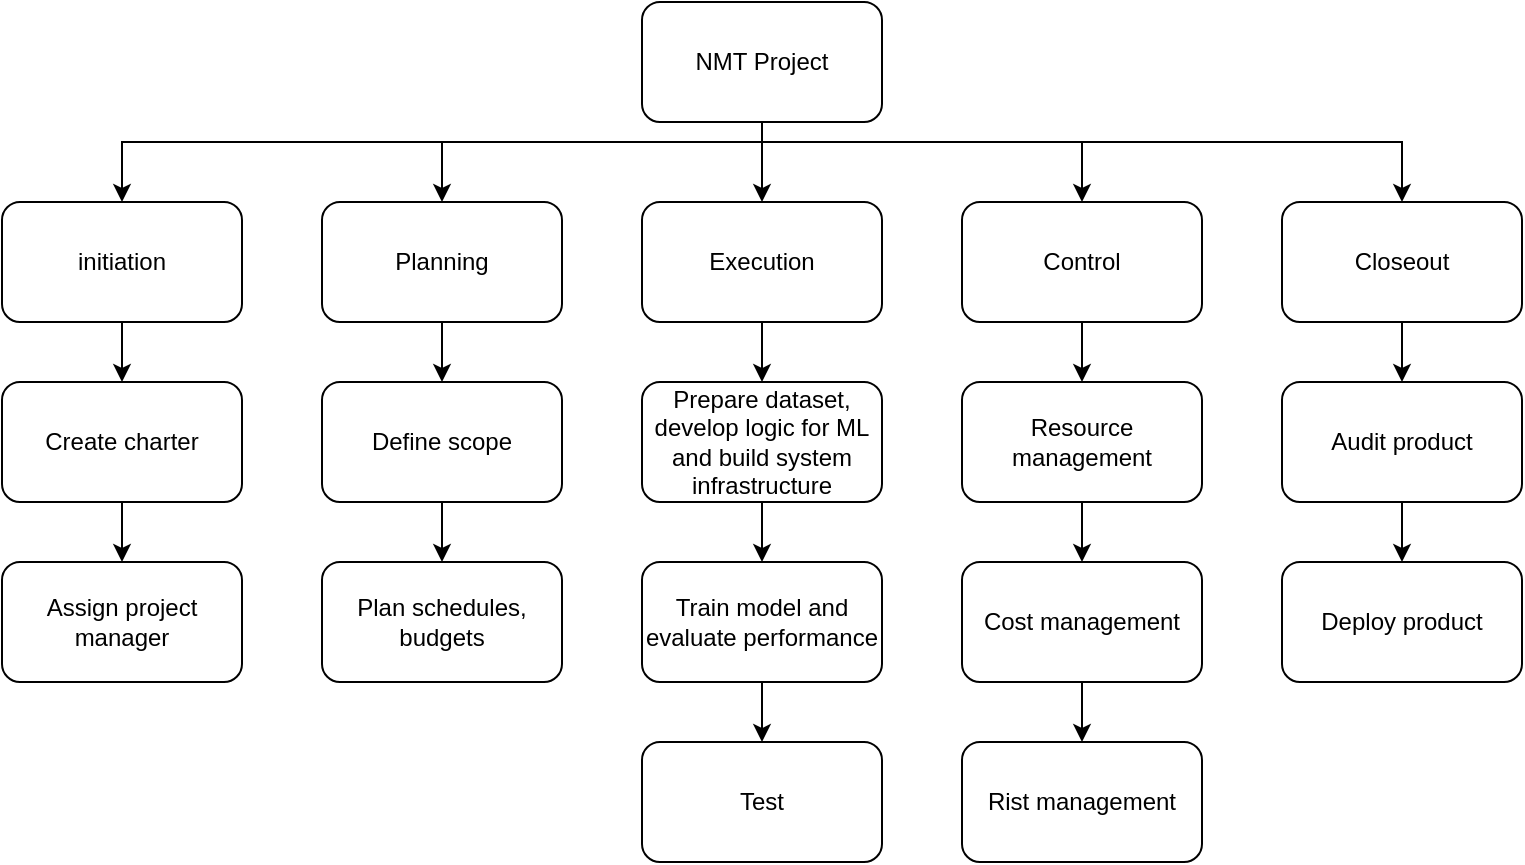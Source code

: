 <mxfile version="24.0.7" type="github">
  <diagram name="Page-1" id="NbFLTccC4KMndDqe9O7V">
    <mxGraphModel dx="1224" dy="712" grid="1" gridSize="10" guides="1" tooltips="1" connect="1" arrows="1" fold="1" page="1" pageScale="1" pageWidth="827" pageHeight="1169" math="0" shadow="0">
      <root>
        <mxCell id="0" />
        <mxCell id="1" parent="0" />
        <mxCell id="MgfGYnm2IxD8Tltnl5pM-23" style="edgeStyle=orthogonalEdgeStyle;rounded=0;orthogonalLoop=1;jettySize=auto;html=1;exitX=0.5;exitY=1;exitDx=0;exitDy=0;entryX=0.5;entryY=0;entryDx=0;entryDy=0;" edge="1" parent="1" source="MgfGYnm2IxD8Tltnl5pM-1" target="MgfGYnm2IxD8Tltnl5pM-5">
          <mxGeometry relative="1" as="geometry" />
        </mxCell>
        <mxCell id="MgfGYnm2IxD8Tltnl5pM-24" style="edgeStyle=orthogonalEdgeStyle;rounded=0;orthogonalLoop=1;jettySize=auto;html=1;entryX=0.5;entryY=0;entryDx=0;entryDy=0;" edge="1" parent="1" source="MgfGYnm2IxD8Tltnl5pM-1" target="MgfGYnm2IxD8Tltnl5pM-4">
          <mxGeometry relative="1" as="geometry">
            <Array as="points">
              <mxPoint x="480" y="140" />
              <mxPoint x="320" y="140" />
            </Array>
          </mxGeometry>
        </mxCell>
        <mxCell id="MgfGYnm2IxD8Tltnl5pM-25" style="edgeStyle=orthogonalEdgeStyle;rounded=0;orthogonalLoop=1;jettySize=auto;html=1;entryX=0.5;entryY=0;entryDx=0;entryDy=0;" edge="1" parent="1" source="MgfGYnm2IxD8Tltnl5pM-1" target="MgfGYnm2IxD8Tltnl5pM-3">
          <mxGeometry relative="1" as="geometry">
            <Array as="points">
              <mxPoint x="480" y="140" />
              <mxPoint x="160" y="140" />
            </Array>
          </mxGeometry>
        </mxCell>
        <mxCell id="MgfGYnm2IxD8Tltnl5pM-26" style="edgeStyle=orthogonalEdgeStyle;rounded=0;orthogonalLoop=1;jettySize=auto;html=1;entryX=0.5;entryY=0;entryDx=0;entryDy=0;" edge="1" parent="1" source="MgfGYnm2IxD8Tltnl5pM-1" target="MgfGYnm2IxD8Tltnl5pM-7">
          <mxGeometry relative="1" as="geometry">
            <Array as="points">
              <mxPoint x="480" y="140" />
              <mxPoint x="640" y="140" />
            </Array>
          </mxGeometry>
        </mxCell>
        <mxCell id="MgfGYnm2IxD8Tltnl5pM-27" style="edgeStyle=orthogonalEdgeStyle;rounded=0;orthogonalLoop=1;jettySize=auto;html=1;entryX=0.5;entryY=0;entryDx=0;entryDy=0;" edge="1" parent="1" source="MgfGYnm2IxD8Tltnl5pM-1" target="MgfGYnm2IxD8Tltnl5pM-8">
          <mxGeometry relative="1" as="geometry">
            <Array as="points">
              <mxPoint x="480" y="140" />
              <mxPoint x="800" y="140" />
            </Array>
          </mxGeometry>
        </mxCell>
        <mxCell id="MgfGYnm2IxD8Tltnl5pM-1" value="NMT Project" style="rounded=1;whiteSpace=wrap;html=1;" vertex="1" parent="1">
          <mxGeometry x="420" y="70" width="120" height="60" as="geometry" />
        </mxCell>
        <mxCell id="MgfGYnm2IxD8Tltnl5pM-28" style="edgeStyle=orthogonalEdgeStyle;rounded=0;orthogonalLoop=1;jettySize=auto;html=1;entryX=0.5;entryY=0;entryDx=0;entryDy=0;" edge="1" parent="1" source="MgfGYnm2IxD8Tltnl5pM-3" target="MgfGYnm2IxD8Tltnl5pM-9">
          <mxGeometry relative="1" as="geometry" />
        </mxCell>
        <mxCell id="MgfGYnm2IxD8Tltnl5pM-3" value="initiation" style="rounded=1;whiteSpace=wrap;html=1;" vertex="1" parent="1">
          <mxGeometry x="100" y="170" width="120" height="60" as="geometry" />
        </mxCell>
        <mxCell id="MgfGYnm2IxD8Tltnl5pM-30" style="edgeStyle=orthogonalEdgeStyle;rounded=0;orthogonalLoop=1;jettySize=auto;html=1;entryX=0.5;entryY=0;entryDx=0;entryDy=0;" edge="1" parent="1" source="MgfGYnm2IxD8Tltnl5pM-4" target="MgfGYnm2IxD8Tltnl5pM-11">
          <mxGeometry relative="1" as="geometry" />
        </mxCell>
        <mxCell id="MgfGYnm2IxD8Tltnl5pM-4" value="Planning" style="rounded=1;whiteSpace=wrap;html=1;" vertex="1" parent="1">
          <mxGeometry x="260" y="170" width="120" height="60" as="geometry" />
        </mxCell>
        <mxCell id="MgfGYnm2IxD8Tltnl5pM-32" style="edgeStyle=orthogonalEdgeStyle;rounded=0;orthogonalLoop=1;jettySize=auto;html=1;entryX=0.5;entryY=0;entryDx=0;entryDy=0;" edge="1" parent="1" source="MgfGYnm2IxD8Tltnl5pM-5" target="MgfGYnm2IxD8Tltnl5pM-13">
          <mxGeometry relative="1" as="geometry" />
        </mxCell>
        <mxCell id="MgfGYnm2IxD8Tltnl5pM-5" value="Execution" style="rounded=1;whiteSpace=wrap;html=1;" vertex="1" parent="1">
          <mxGeometry x="420" y="170" width="120" height="60" as="geometry" />
        </mxCell>
        <mxCell id="MgfGYnm2IxD8Tltnl5pM-35" style="edgeStyle=orthogonalEdgeStyle;rounded=0;orthogonalLoop=1;jettySize=auto;html=1;entryX=0.5;entryY=0;entryDx=0;entryDy=0;" edge="1" parent="1" source="MgfGYnm2IxD8Tltnl5pM-7" target="MgfGYnm2IxD8Tltnl5pM-16">
          <mxGeometry relative="1" as="geometry" />
        </mxCell>
        <mxCell id="MgfGYnm2IxD8Tltnl5pM-7" value="Control" style="rounded=1;whiteSpace=wrap;html=1;" vertex="1" parent="1">
          <mxGeometry x="580" y="170" width="120" height="60" as="geometry" />
        </mxCell>
        <mxCell id="MgfGYnm2IxD8Tltnl5pM-38" style="edgeStyle=orthogonalEdgeStyle;rounded=0;orthogonalLoop=1;jettySize=auto;html=1;entryX=0.5;entryY=0;entryDx=0;entryDy=0;" edge="1" parent="1" source="MgfGYnm2IxD8Tltnl5pM-8" target="MgfGYnm2IxD8Tltnl5pM-20">
          <mxGeometry relative="1" as="geometry" />
        </mxCell>
        <mxCell id="MgfGYnm2IxD8Tltnl5pM-8" value="Closeout" style="rounded=1;whiteSpace=wrap;html=1;" vertex="1" parent="1">
          <mxGeometry x="740" y="170" width="120" height="60" as="geometry" />
        </mxCell>
        <mxCell id="MgfGYnm2IxD8Tltnl5pM-29" style="edgeStyle=orthogonalEdgeStyle;rounded=0;orthogonalLoop=1;jettySize=auto;html=1;entryX=0.5;entryY=0;entryDx=0;entryDy=0;" edge="1" parent="1" source="MgfGYnm2IxD8Tltnl5pM-9" target="MgfGYnm2IxD8Tltnl5pM-10">
          <mxGeometry relative="1" as="geometry" />
        </mxCell>
        <mxCell id="MgfGYnm2IxD8Tltnl5pM-9" value="Create charter" style="rounded=1;whiteSpace=wrap;html=1;" vertex="1" parent="1">
          <mxGeometry x="100" y="260" width="120" height="60" as="geometry" />
        </mxCell>
        <mxCell id="MgfGYnm2IxD8Tltnl5pM-10" value="Assign project manager" style="rounded=1;whiteSpace=wrap;html=1;" vertex="1" parent="1">
          <mxGeometry x="100" y="350" width="120" height="60" as="geometry" />
        </mxCell>
        <mxCell id="MgfGYnm2IxD8Tltnl5pM-31" style="edgeStyle=orthogonalEdgeStyle;rounded=0;orthogonalLoop=1;jettySize=auto;html=1;entryX=0.5;entryY=0;entryDx=0;entryDy=0;" edge="1" parent="1" source="MgfGYnm2IxD8Tltnl5pM-11" target="MgfGYnm2IxD8Tltnl5pM-12">
          <mxGeometry relative="1" as="geometry" />
        </mxCell>
        <mxCell id="MgfGYnm2IxD8Tltnl5pM-11" value="Define scope" style="rounded=1;whiteSpace=wrap;html=1;" vertex="1" parent="1">
          <mxGeometry x="260" y="260" width="120" height="60" as="geometry" />
        </mxCell>
        <mxCell id="MgfGYnm2IxD8Tltnl5pM-12" value="Plan schedules, budgets" style="rounded=1;whiteSpace=wrap;html=1;" vertex="1" parent="1">
          <mxGeometry x="260" y="350" width="120" height="60" as="geometry" />
        </mxCell>
        <mxCell id="MgfGYnm2IxD8Tltnl5pM-33" style="edgeStyle=orthogonalEdgeStyle;rounded=0;orthogonalLoop=1;jettySize=auto;html=1;entryX=0.5;entryY=0;entryDx=0;entryDy=0;" edge="1" parent="1" source="MgfGYnm2IxD8Tltnl5pM-13" target="MgfGYnm2IxD8Tltnl5pM-14">
          <mxGeometry relative="1" as="geometry" />
        </mxCell>
        <mxCell id="MgfGYnm2IxD8Tltnl5pM-13" value="Prepare dataset, develop logic for ML and build system infrastructure" style="rounded=1;whiteSpace=wrap;html=1;" vertex="1" parent="1">
          <mxGeometry x="420" y="260" width="120" height="60" as="geometry" />
        </mxCell>
        <mxCell id="MgfGYnm2IxD8Tltnl5pM-34" style="edgeStyle=orthogonalEdgeStyle;rounded=0;orthogonalLoop=1;jettySize=auto;html=1;entryX=0.5;entryY=0;entryDx=0;entryDy=0;" edge="1" parent="1" source="MgfGYnm2IxD8Tltnl5pM-14" target="MgfGYnm2IxD8Tltnl5pM-15">
          <mxGeometry relative="1" as="geometry" />
        </mxCell>
        <mxCell id="MgfGYnm2IxD8Tltnl5pM-14" value="Train model and evaluate performance" style="rounded=1;whiteSpace=wrap;html=1;" vertex="1" parent="1">
          <mxGeometry x="420" y="350" width="120" height="60" as="geometry" />
        </mxCell>
        <mxCell id="MgfGYnm2IxD8Tltnl5pM-15" value="Test" style="rounded=1;whiteSpace=wrap;html=1;" vertex="1" parent="1">
          <mxGeometry x="420" y="440" width="120" height="60" as="geometry" />
        </mxCell>
        <mxCell id="MgfGYnm2IxD8Tltnl5pM-36" style="edgeStyle=orthogonalEdgeStyle;rounded=0;orthogonalLoop=1;jettySize=auto;html=1;entryX=0.5;entryY=0;entryDx=0;entryDy=0;" edge="1" parent="1" source="MgfGYnm2IxD8Tltnl5pM-16" target="MgfGYnm2IxD8Tltnl5pM-17">
          <mxGeometry relative="1" as="geometry" />
        </mxCell>
        <mxCell id="MgfGYnm2IxD8Tltnl5pM-16" value="Resource management" style="rounded=1;whiteSpace=wrap;html=1;" vertex="1" parent="1">
          <mxGeometry x="580" y="260" width="120" height="60" as="geometry" />
        </mxCell>
        <mxCell id="MgfGYnm2IxD8Tltnl5pM-37" style="edgeStyle=orthogonalEdgeStyle;rounded=0;orthogonalLoop=1;jettySize=auto;html=1;entryX=0.5;entryY=0;entryDx=0;entryDy=0;" edge="1" parent="1" source="MgfGYnm2IxD8Tltnl5pM-17" target="MgfGYnm2IxD8Tltnl5pM-18">
          <mxGeometry relative="1" as="geometry" />
        </mxCell>
        <mxCell id="MgfGYnm2IxD8Tltnl5pM-17" value="Cost management" style="rounded=1;whiteSpace=wrap;html=1;" vertex="1" parent="1">
          <mxGeometry x="580" y="350" width="120" height="60" as="geometry" />
        </mxCell>
        <mxCell id="MgfGYnm2IxD8Tltnl5pM-18" value="Rist management" style="rounded=1;whiteSpace=wrap;html=1;" vertex="1" parent="1">
          <mxGeometry x="580" y="440" width="120" height="60" as="geometry" />
        </mxCell>
        <mxCell id="MgfGYnm2IxD8Tltnl5pM-39" style="edgeStyle=orthogonalEdgeStyle;rounded=0;orthogonalLoop=1;jettySize=auto;html=1;entryX=0.5;entryY=0;entryDx=0;entryDy=0;" edge="1" parent="1" source="MgfGYnm2IxD8Tltnl5pM-20" target="MgfGYnm2IxD8Tltnl5pM-21">
          <mxGeometry relative="1" as="geometry" />
        </mxCell>
        <mxCell id="MgfGYnm2IxD8Tltnl5pM-20" value="Audit product" style="rounded=1;whiteSpace=wrap;html=1;" vertex="1" parent="1">
          <mxGeometry x="740" y="260" width="120" height="60" as="geometry" />
        </mxCell>
        <mxCell id="MgfGYnm2IxD8Tltnl5pM-21" value="Deploy product" style="rounded=1;whiteSpace=wrap;html=1;" vertex="1" parent="1">
          <mxGeometry x="740" y="350" width="120" height="60" as="geometry" />
        </mxCell>
      </root>
    </mxGraphModel>
  </diagram>
</mxfile>
